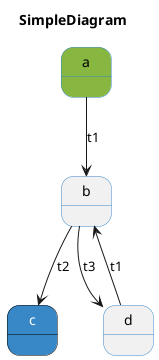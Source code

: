 @startuml
allow_mixing
title SimpleDiagram
skinparam titleBorderRoundCorner 15
skinparam titleBorderThickness 2
skinparam state {
    BackgroundColor<<initial>> #87b741
    BackgroundColor<<marked>> #3887C6
    BorderColor #3887C6
    BorderColor<<marked>> Black
    FontColor<<marked>> White
}
state "a" <<initial>>
state "b"
state "c" <<marked>>
state "d"
"a" --> "b": "t1"
"d" --> "b": "t1"
"b" --> "c": "t2"
"b" --> "d": "t3"
@enduml
